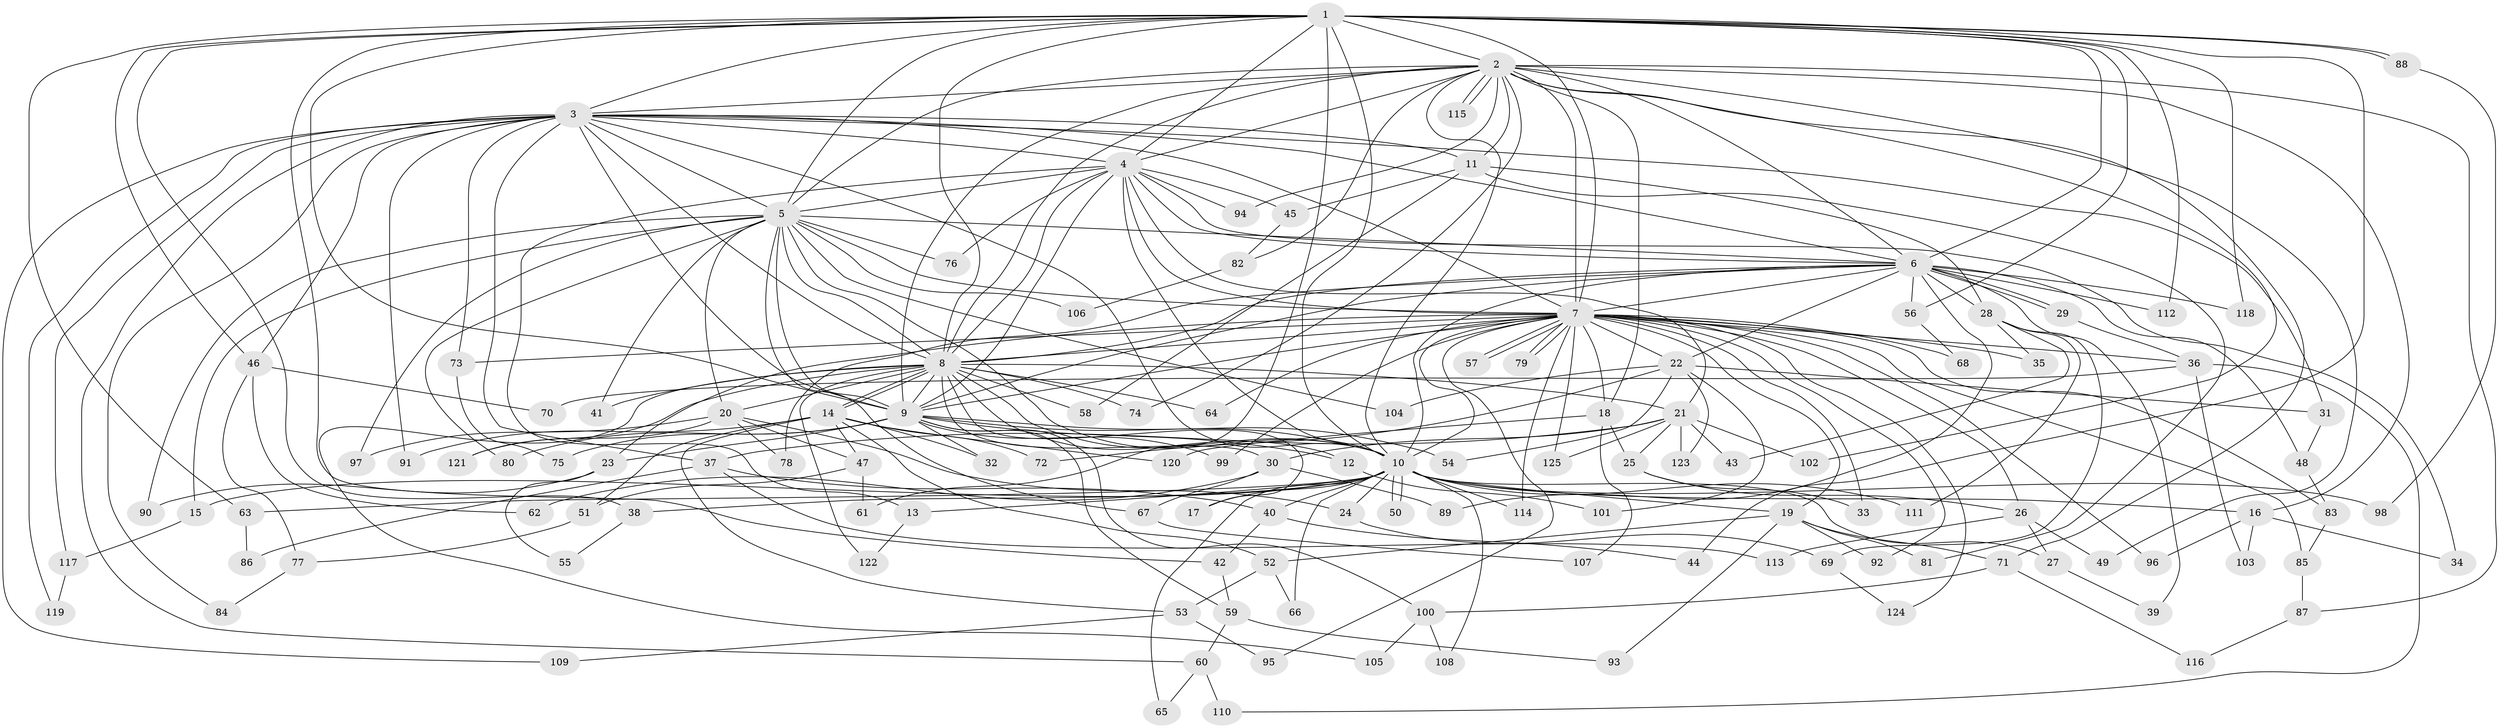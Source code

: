 // coarse degree distribution, {17: 0.016129032258064516, 20: 0.016129032258064516, 24: 0.016129032258064516, 3: 0.12903225806451613, 1: 0.12903225806451613, 2: 0.5161290322580645, 4: 0.04838709677419355, 11: 0.016129032258064516, 6: 0.03225806451612903, 30: 0.016129032258064516, 8: 0.03225806451612903, 5: 0.03225806451612903}
// Generated by graph-tools (version 1.1) at 2025/49/03/04/25 21:49:54]
// undirected, 125 vertices, 275 edges
graph export_dot {
graph [start="1"]
  node [color=gray90,style=filled];
  1;
  2;
  3;
  4;
  5;
  6;
  7;
  8;
  9;
  10;
  11;
  12;
  13;
  14;
  15;
  16;
  17;
  18;
  19;
  20;
  21;
  22;
  23;
  24;
  25;
  26;
  27;
  28;
  29;
  30;
  31;
  32;
  33;
  34;
  35;
  36;
  37;
  38;
  39;
  40;
  41;
  42;
  43;
  44;
  45;
  46;
  47;
  48;
  49;
  50;
  51;
  52;
  53;
  54;
  55;
  56;
  57;
  58;
  59;
  60;
  61;
  62;
  63;
  64;
  65;
  66;
  67;
  68;
  69;
  70;
  71;
  72;
  73;
  74;
  75;
  76;
  77;
  78;
  79;
  80;
  81;
  82;
  83;
  84;
  85;
  86;
  87;
  88;
  89;
  90;
  91;
  92;
  93;
  94;
  95;
  96;
  97;
  98;
  99;
  100;
  101;
  102;
  103;
  104;
  105;
  106;
  107;
  108;
  109;
  110;
  111;
  112;
  113;
  114;
  115;
  116;
  117;
  118;
  119;
  120;
  121;
  122;
  123;
  124;
  125;
  1 -- 2;
  1 -- 3;
  1 -- 4;
  1 -- 5;
  1 -- 6;
  1 -- 7;
  1 -- 8;
  1 -- 9;
  1 -- 10;
  1 -- 38;
  1 -- 42;
  1 -- 44;
  1 -- 46;
  1 -- 56;
  1 -- 61;
  1 -- 63;
  1 -- 88;
  1 -- 88;
  1 -- 112;
  1 -- 118;
  2 -- 3;
  2 -- 4;
  2 -- 5;
  2 -- 6;
  2 -- 7;
  2 -- 8;
  2 -- 9;
  2 -- 10;
  2 -- 11;
  2 -- 16;
  2 -- 18;
  2 -- 49;
  2 -- 71;
  2 -- 74;
  2 -- 82;
  2 -- 87;
  2 -- 94;
  2 -- 102;
  2 -- 115;
  2 -- 115;
  3 -- 4;
  3 -- 5;
  3 -- 6;
  3 -- 7;
  3 -- 8;
  3 -- 9;
  3 -- 10;
  3 -- 11;
  3 -- 31;
  3 -- 37;
  3 -- 46;
  3 -- 60;
  3 -- 73;
  3 -- 84;
  3 -- 91;
  3 -- 109;
  3 -- 117;
  3 -- 119;
  4 -- 5;
  4 -- 6;
  4 -- 7;
  4 -- 8;
  4 -- 9;
  4 -- 10;
  4 -- 13;
  4 -- 21;
  4 -- 34;
  4 -- 45;
  4 -- 76;
  4 -- 94;
  5 -- 6;
  5 -- 7;
  5 -- 8;
  5 -- 9;
  5 -- 10;
  5 -- 15;
  5 -- 20;
  5 -- 41;
  5 -- 67;
  5 -- 76;
  5 -- 80;
  5 -- 90;
  5 -- 97;
  5 -- 104;
  5 -- 106;
  6 -- 7;
  6 -- 8;
  6 -- 9;
  6 -- 10;
  6 -- 22;
  6 -- 28;
  6 -- 29;
  6 -- 29;
  6 -- 39;
  6 -- 48;
  6 -- 56;
  6 -- 78;
  6 -- 89;
  6 -- 112;
  6 -- 118;
  7 -- 8;
  7 -- 9;
  7 -- 10;
  7 -- 18;
  7 -- 19;
  7 -- 22;
  7 -- 23;
  7 -- 26;
  7 -- 33;
  7 -- 35;
  7 -- 36;
  7 -- 57;
  7 -- 57;
  7 -- 64;
  7 -- 68;
  7 -- 73;
  7 -- 79;
  7 -- 79;
  7 -- 83;
  7 -- 85;
  7 -- 92;
  7 -- 95;
  7 -- 96;
  7 -- 99;
  7 -- 114;
  7 -- 124;
  7 -- 125;
  8 -- 9;
  8 -- 10;
  8 -- 12;
  8 -- 14;
  8 -- 14;
  8 -- 17;
  8 -- 20;
  8 -- 21;
  8 -- 30;
  8 -- 41;
  8 -- 58;
  8 -- 64;
  8 -- 74;
  8 -- 105;
  8 -- 121;
  8 -- 122;
  9 -- 10;
  9 -- 12;
  9 -- 23;
  9 -- 32;
  9 -- 54;
  9 -- 59;
  9 -- 75;
  9 -- 80;
  9 -- 99;
  9 -- 100;
  10 -- 13;
  10 -- 15;
  10 -- 16;
  10 -- 17;
  10 -- 19;
  10 -- 24;
  10 -- 27;
  10 -- 38;
  10 -- 40;
  10 -- 50;
  10 -- 50;
  10 -- 63;
  10 -- 65;
  10 -- 66;
  10 -- 98;
  10 -- 108;
  10 -- 111;
  10 -- 114;
  11 -- 28;
  11 -- 45;
  11 -- 58;
  11 -- 81;
  12 -- 101;
  13 -- 122;
  14 -- 32;
  14 -- 47;
  14 -- 51;
  14 -- 52;
  14 -- 53;
  14 -- 72;
  14 -- 91;
  14 -- 120;
  15 -- 117;
  16 -- 34;
  16 -- 96;
  16 -- 103;
  18 -- 25;
  18 -- 107;
  18 -- 120;
  19 -- 52;
  19 -- 71;
  19 -- 81;
  19 -- 92;
  19 -- 93;
  20 -- 24;
  20 -- 47;
  20 -- 78;
  20 -- 97;
  20 -- 121;
  21 -- 25;
  21 -- 30;
  21 -- 37;
  21 -- 43;
  21 -- 102;
  21 -- 123;
  21 -- 125;
  22 -- 31;
  22 -- 54;
  22 -- 72;
  22 -- 101;
  22 -- 104;
  22 -- 123;
  23 -- 55;
  23 -- 90;
  24 -- 69;
  25 -- 26;
  25 -- 33;
  26 -- 27;
  26 -- 49;
  26 -- 113;
  27 -- 39;
  28 -- 35;
  28 -- 43;
  28 -- 69;
  28 -- 111;
  29 -- 36;
  30 -- 62;
  30 -- 67;
  30 -- 89;
  31 -- 48;
  36 -- 70;
  36 -- 103;
  36 -- 110;
  37 -- 40;
  37 -- 86;
  37 -- 113;
  38 -- 55;
  40 -- 42;
  40 -- 44;
  42 -- 59;
  45 -- 82;
  46 -- 62;
  46 -- 70;
  46 -- 77;
  47 -- 51;
  47 -- 61;
  48 -- 83;
  51 -- 77;
  52 -- 53;
  52 -- 66;
  53 -- 95;
  53 -- 109;
  56 -- 68;
  59 -- 60;
  59 -- 93;
  60 -- 65;
  60 -- 110;
  63 -- 86;
  67 -- 107;
  69 -- 124;
  71 -- 100;
  71 -- 116;
  73 -- 75;
  77 -- 84;
  82 -- 106;
  83 -- 85;
  85 -- 87;
  87 -- 116;
  88 -- 98;
  100 -- 105;
  100 -- 108;
  117 -- 119;
}
